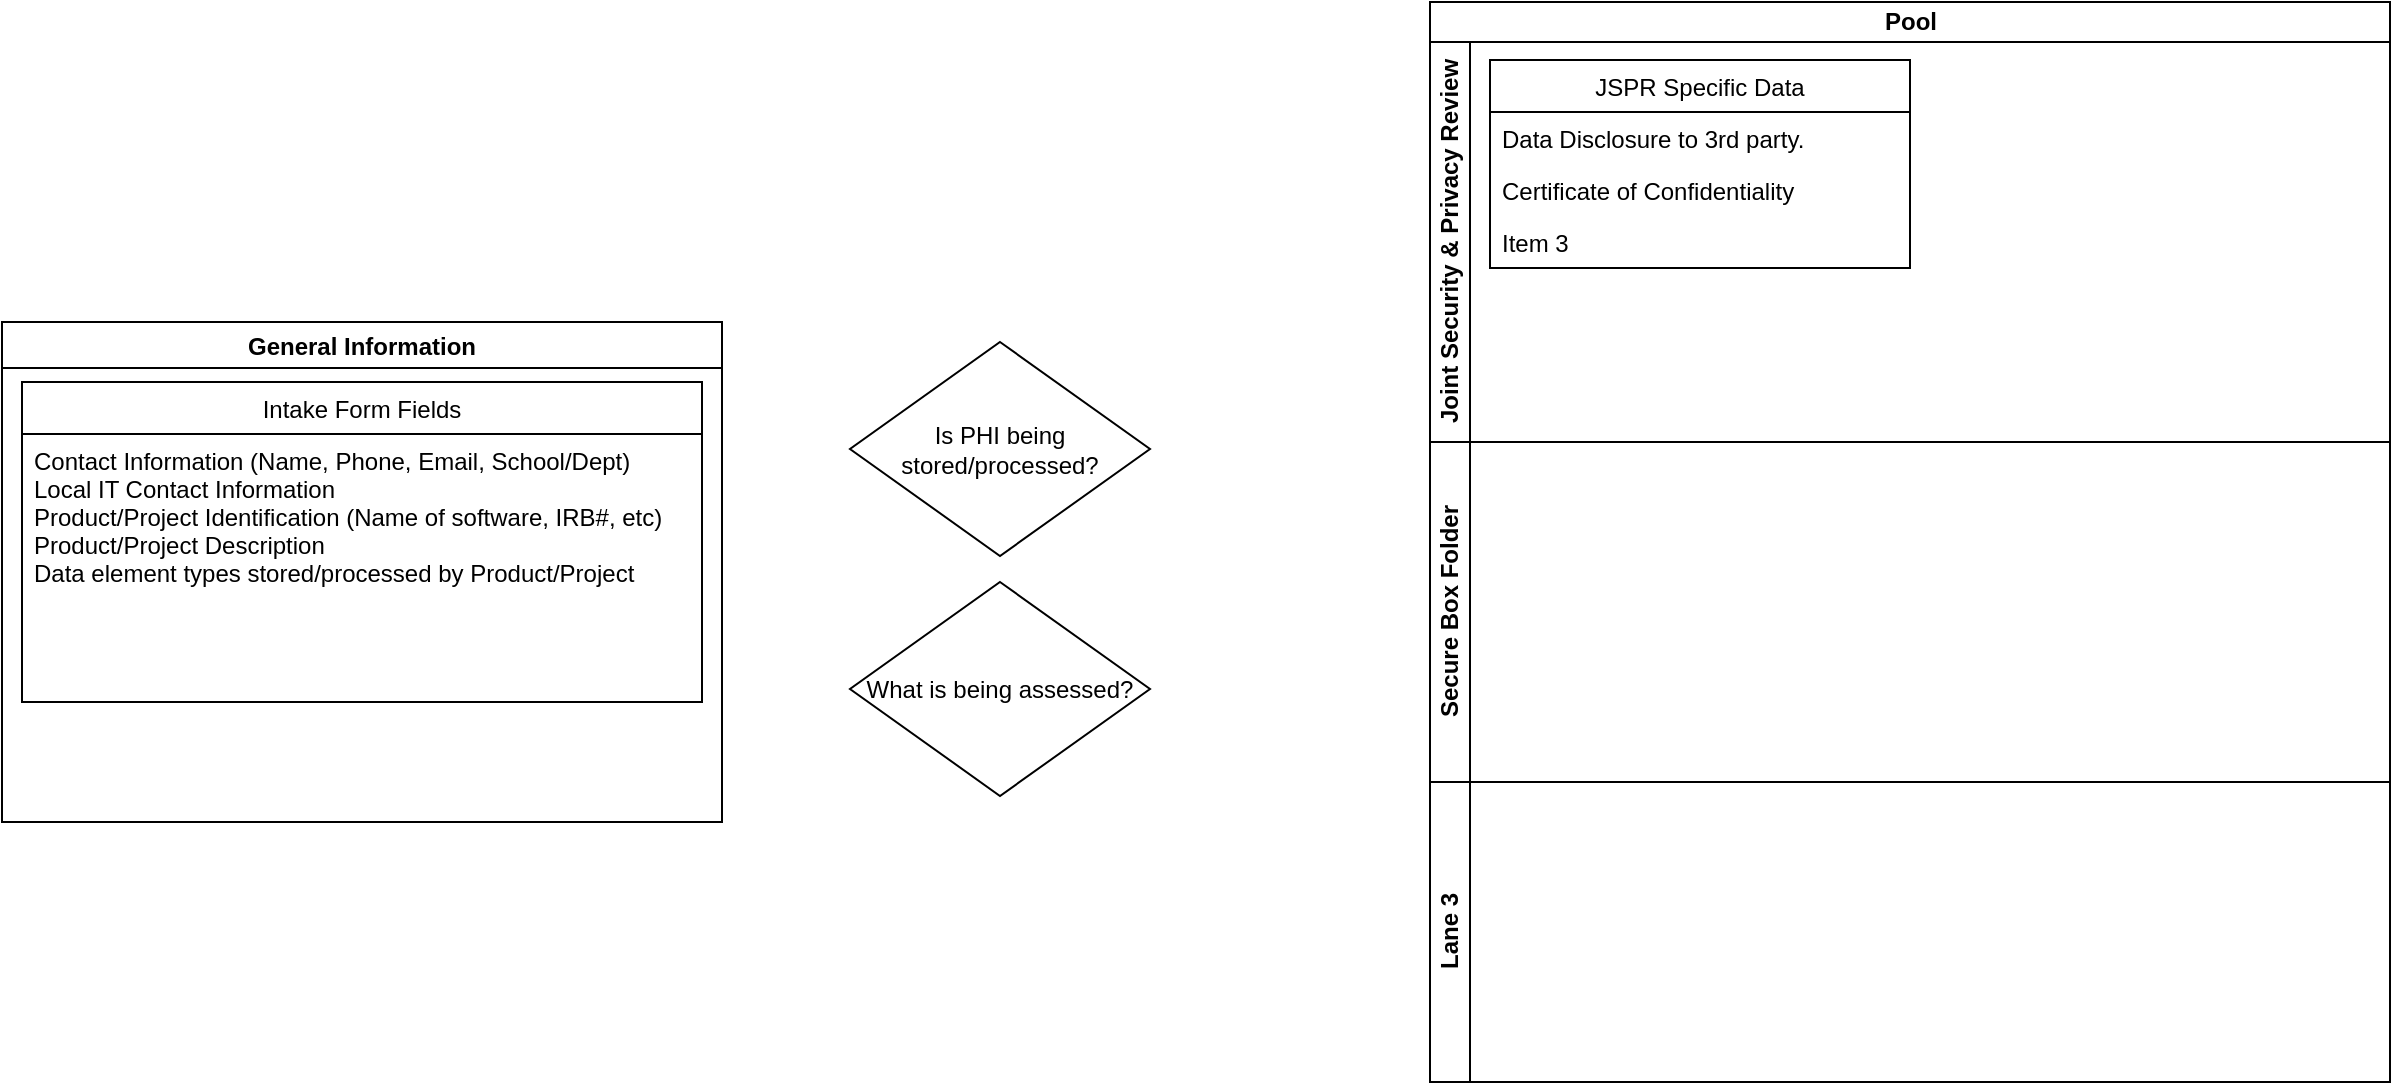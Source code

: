 <mxfile version="13.1.1" type="github"><diagram id="prtHgNgQTEPvFCAcTncT" name="Page-1"><mxGraphModel dx="2864" dy="1039" grid="1" gridSize="10" guides="1" tooltips="1" connect="1" arrows="1" fold="1" page="1" pageScale="1" pageWidth="827" pageHeight="1169" math="0" shadow="0"><root><mxCell id="0"/><mxCell id="1" parent="0"/><mxCell id="yxAS-kUYhovaRyHfJ3Vv-26" value="General Information" style="swimlane;" vertex="1" parent="1"><mxGeometry x="-594" y="660" width="360" height="250" as="geometry"/></mxCell><mxCell id="yxAS-kUYhovaRyHfJ3Vv-28" value="Intake Form Fields" style="swimlane;fontStyle=0;childLayout=stackLayout;horizontal=1;startSize=26;fillColor=none;horizontalStack=0;resizeParent=1;resizeParentMax=0;resizeLast=0;collapsible=1;marginBottom=0;" vertex="1" parent="yxAS-kUYhovaRyHfJ3Vv-26"><mxGeometry x="10" y="30" width="340" height="160" as="geometry"/></mxCell><mxCell id="yxAS-kUYhovaRyHfJ3Vv-31" value="Contact Information (Name, Phone, Email, School/Dept)&#xA;Local IT Contact Information&#xA;Product/Project Identification (Name of software, IRB#, etc)&#xA;Product/Project Description&#xA;Data element types stored/processed by Product/Project&#xA;&#xA;" style="text;strokeColor=none;fillColor=none;align=left;verticalAlign=top;spacingLeft=4;spacingRight=4;overflow=hidden;rotatable=0;points=[[0,0.5],[1,0.5]];portConstraint=eastwest;" vertex="1" parent="yxAS-kUYhovaRyHfJ3Vv-28"><mxGeometry y="26" width="340" height="134" as="geometry"/></mxCell><mxCell id="yxAS-kUYhovaRyHfJ3Vv-22" value="Pool" style="swimlane;html=1;childLayout=stackLayout;resizeParent=1;resizeParentMax=0;horizontal=1;startSize=20;horizontalStack=0;" vertex="1" parent="1"><mxGeometry x="120" y="500" width="480" height="540" as="geometry"/></mxCell><mxCell id="yxAS-kUYhovaRyHfJ3Vv-23" value="&lt;div&gt;Joint Security &amp;amp; Privacy Review&lt;/div&gt;" style="swimlane;html=1;startSize=20;horizontal=0;" vertex="1" parent="yxAS-kUYhovaRyHfJ3Vv-22"><mxGeometry y="20" width="480" height="200" as="geometry"/></mxCell><mxCell id="yxAS-kUYhovaRyHfJ3Vv-32" value="JSPR Specific Data" style="swimlane;fontStyle=0;childLayout=stackLayout;horizontal=1;startSize=26;fillColor=none;horizontalStack=0;resizeParent=1;resizeParentMax=0;resizeLast=0;collapsible=1;marginBottom=0;" vertex="1" parent="yxAS-kUYhovaRyHfJ3Vv-23"><mxGeometry x="30" y="9" width="210" height="104" as="geometry"/></mxCell><mxCell id="yxAS-kUYhovaRyHfJ3Vv-33" value="Data Disclosure to 3rd party.&#xA;" style="text;strokeColor=none;fillColor=none;align=left;verticalAlign=top;spacingLeft=4;spacingRight=4;overflow=hidden;rotatable=0;points=[[0,0.5],[1,0.5]];portConstraint=eastwest;" vertex="1" parent="yxAS-kUYhovaRyHfJ3Vv-32"><mxGeometry y="26" width="210" height="26" as="geometry"/></mxCell><mxCell id="yxAS-kUYhovaRyHfJ3Vv-34" value="Certificate of Confidentiality" style="text;strokeColor=none;fillColor=none;align=left;verticalAlign=top;spacingLeft=4;spacingRight=4;overflow=hidden;rotatable=0;points=[[0,0.5],[1,0.5]];portConstraint=eastwest;" vertex="1" parent="yxAS-kUYhovaRyHfJ3Vv-32"><mxGeometry y="52" width="210" height="26" as="geometry"/></mxCell><mxCell id="yxAS-kUYhovaRyHfJ3Vv-35" value="Item 3" style="text;strokeColor=none;fillColor=none;align=left;verticalAlign=top;spacingLeft=4;spacingRight=4;overflow=hidden;rotatable=0;points=[[0,0.5],[1,0.5]];portConstraint=eastwest;" vertex="1" parent="yxAS-kUYhovaRyHfJ3Vv-32"><mxGeometry y="78" width="210" height="26" as="geometry"/></mxCell><mxCell id="yxAS-kUYhovaRyHfJ3Vv-24" value="Secure Box Folder" style="swimlane;html=1;startSize=20;horizontal=0;" vertex="1" parent="yxAS-kUYhovaRyHfJ3Vv-22"><mxGeometry y="220" width="480" height="170" as="geometry"/></mxCell><mxCell id="yxAS-kUYhovaRyHfJ3Vv-25" value="Lane 3" style="swimlane;html=1;startSize=20;horizontal=0;" vertex="1" parent="yxAS-kUYhovaRyHfJ3Vv-22"><mxGeometry y="390" width="480" height="150" as="geometry"/></mxCell><mxCell id="yxAS-kUYhovaRyHfJ3Vv-38" value="Is PHI being stored/processed?" style="rhombus;whiteSpace=wrap;html=1;" vertex="1" parent="1"><mxGeometry x="-170" y="670" width="150" height="107" as="geometry"/></mxCell><mxCell id="yxAS-kUYhovaRyHfJ3Vv-39" value="What is being assessed?" style="rhombus;whiteSpace=wrap;html=1;" vertex="1" parent="1"><mxGeometry x="-170" y="790" width="150" height="107" as="geometry"/></mxCell></root></mxGraphModel></diagram></mxfile>